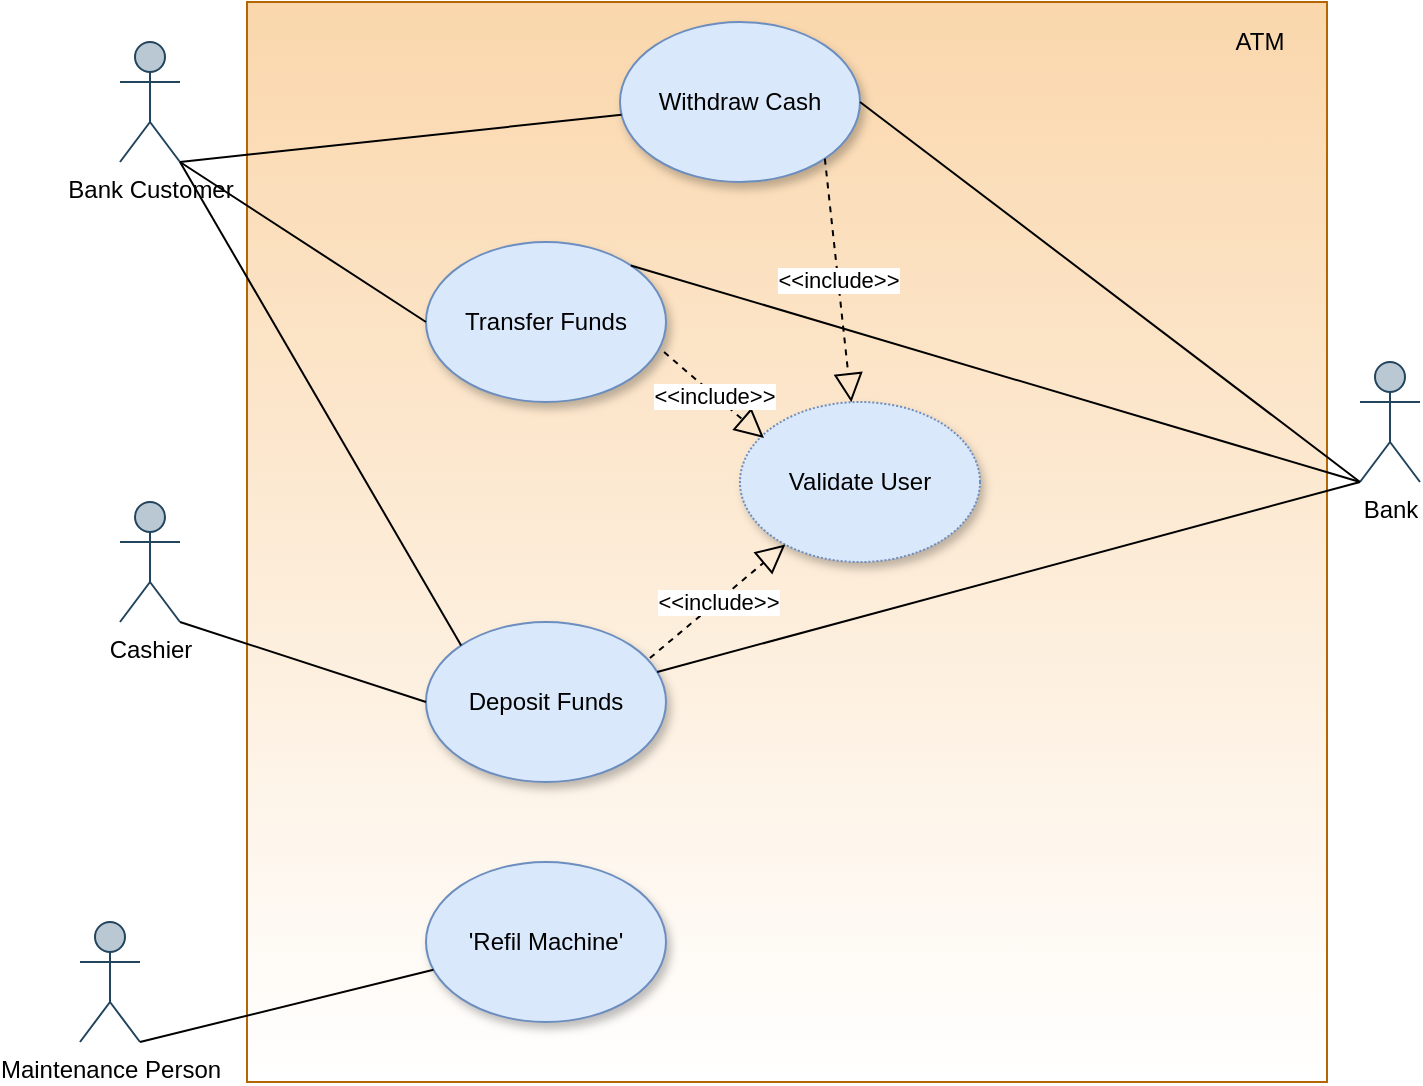 <mxfile version="12.7.1" type="google"><diagram id="in0Vvid--gqRPqj-vL4F" name="Page-1"><mxGraphModel dx="1426" dy="738" grid="1" gridSize="10" guides="1" tooltips="1" connect="1" arrows="1" fold="1" page="1" pageScale="1" pageWidth="827" pageHeight="1169" math="0" shadow="0"><root><mxCell id="0"/><mxCell id="1" parent="0"/><mxCell id="OzFyWW3lsnLeWqtIgfns-23" value="" style="whiteSpace=wrap;html=1;aspect=fixed;fillColor=#fad7ac;strokeColor=#b46504;gradientColor=#ffffff;" vertex="1" parent="1"><mxGeometry x="143.5" width="540" height="540" as="geometry"/></mxCell><mxCell id="OzFyWW3lsnLeWqtIgfns-1" value="Bank Customer" style="shape=umlActor;verticalLabelPosition=bottom;labelBackgroundColor=#ffffff;verticalAlign=top;html=1;outlineConnect=0;fillColor=#bac8d3;strokeColor=#23445d;" vertex="1" parent="1"><mxGeometry x="80" y="20" width="30" height="60" as="geometry"/></mxCell><mxCell id="OzFyWW3lsnLeWqtIgfns-2" value="Bank" style="shape=umlActor;verticalLabelPosition=bottom;labelBackgroundColor=#ffffff;verticalAlign=top;html=1;outlineConnect=0;fillColor=#bac8d3;strokeColor=#23445d;" vertex="1" parent="1"><mxGeometry x="700" y="180" width="30" height="60" as="geometry"/></mxCell><mxCell id="OzFyWW3lsnLeWqtIgfns-3" value="Cashier" style="shape=umlActor;verticalLabelPosition=bottom;labelBackgroundColor=#ffffff;verticalAlign=top;html=1;outlineConnect=0;fillColor=#bac8d3;strokeColor=#23445d;" vertex="1" parent="1"><mxGeometry x="80" y="250" width="30" height="60" as="geometry"/></mxCell><mxCell id="OzFyWW3lsnLeWqtIgfns-4" value="Maintenance Person" style="shape=umlActor;verticalLabelPosition=bottom;labelBackgroundColor=#ffffff;verticalAlign=top;html=1;outlineConnect=0;fillColor=#bac8d3;strokeColor=#23445d;" vertex="1" parent="1"><mxGeometry x="60" y="460" width="30" height="60" as="geometry"/></mxCell><mxCell id="OzFyWW3lsnLeWqtIgfns-8" value="Withdraw Cash" style="ellipse;whiteSpace=wrap;html=1;fillColor=#dae8fc;strokeColor=#6c8ebf;shadow=1;" vertex="1" parent="1"><mxGeometry x="330" y="10" width="120" height="80" as="geometry"/></mxCell><mxCell id="OzFyWW3lsnLeWqtIgfns-9" value="'Refil Machine'" style="ellipse;whiteSpace=wrap;html=1;fillColor=#dae8fc;strokeColor=#6c8ebf;shadow=1;" vertex="1" parent="1"><mxGeometry x="233" y="430" width="120" height="80" as="geometry"/></mxCell><mxCell id="OzFyWW3lsnLeWqtIgfns-10" value="Deposit Funds" style="ellipse;whiteSpace=wrap;html=1;fillColor=#dae8fc;strokeColor=#6c8ebf;shadow=1;" vertex="1" parent="1"><mxGeometry x="233" y="310" width="120" height="80" as="geometry"/></mxCell><mxCell id="OzFyWW3lsnLeWqtIgfns-11" value="Validate User" style="ellipse;whiteSpace=wrap;html=1;fillColor=#dae8fc;strokeColor=#6c8ebf;dashed=1;dashPattern=1 1;shadow=1;" vertex="1" parent="1"><mxGeometry x="390" y="200" width="120" height="80" as="geometry"/></mxCell><mxCell id="OzFyWW3lsnLeWqtIgfns-12" value="Transfer Funds" style="ellipse;whiteSpace=wrap;html=1;fillColor=#dae8fc;strokeColor=#6c8ebf;shadow=1;" vertex="1" parent="1"><mxGeometry x="233" y="120" width="120" height="80" as="geometry"/></mxCell><mxCell id="OzFyWW3lsnLeWqtIgfns-15" value="" style="endArrow=none;html=1;exitX=1;exitY=1;exitDx=0;exitDy=0;exitPerimeter=0;" edge="1" parent="1" source="OzFyWW3lsnLeWqtIgfns-1" target="OzFyWW3lsnLeWqtIgfns-8"><mxGeometry width="50" height="50" relative="1" as="geometry"><mxPoint x="80" y="600" as="sourcePoint"/><mxPoint x="130" y="550" as="targetPoint"/></mxGeometry></mxCell><mxCell id="OzFyWW3lsnLeWqtIgfns-16" value="" style="endArrow=none;html=1;entryX=0;entryY=0.5;entryDx=0;entryDy=0;" edge="1" parent="1" target="OzFyWW3lsnLeWqtIgfns-12"><mxGeometry width="50" height="50" relative="1" as="geometry"><mxPoint x="110" y="80" as="sourcePoint"/><mxPoint x="130" y="550" as="targetPoint"/></mxGeometry></mxCell><mxCell id="OzFyWW3lsnLeWqtIgfns-17" value="" style="endArrow=none;html=1;exitX=1;exitY=1;exitDx=0;exitDy=0;exitPerimeter=0;entryX=0;entryY=0;entryDx=0;entryDy=0;" edge="1" parent="1" source="OzFyWW3lsnLeWqtIgfns-1" target="OzFyWW3lsnLeWqtIgfns-10"><mxGeometry width="50" height="50" relative="1" as="geometry"><mxPoint x="80" y="600" as="sourcePoint"/><mxPoint x="130" y="550" as="targetPoint"/></mxGeometry></mxCell><mxCell id="OzFyWW3lsnLeWqtIgfns-18" value="" style="endArrow=none;html=1;exitX=1;exitY=1;exitDx=0;exitDy=0;exitPerimeter=0;entryX=0;entryY=0.5;entryDx=0;entryDy=0;" edge="1" parent="1" source="OzFyWW3lsnLeWqtIgfns-3" target="OzFyWW3lsnLeWqtIgfns-10"><mxGeometry width="50" height="50" relative="1" as="geometry"><mxPoint x="80" y="600" as="sourcePoint"/><mxPoint x="130" y="550" as="targetPoint"/></mxGeometry></mxCell><mxCell id="OzFyWW3lsnLeWqtIgfns-19" value="" style="endArrow=none;html=1;exitX=1;exitY=1;exitDx=0;exitDy=0;exitPerimeter=0;" edge="1" parent="1" source="OzFyWW3lsnLeWqtIgfns-4" target="OzFyWW3lsnLeWqtIgfns-9"><mxGeometry width="50" height="50" relative="1" as="geometry"><mxPoint x="80" y="600" as="sourcePoint"/><mxPoint x="130" y="550" as="targetPoint"/></mxGeometry></mxCell><mxCell id="OzFyWW3lsnLeWqtIgfns-20" value="" style="endArrow=none;html=1;exitX=0;exitY=1;exitDx=0;exitDy=0;exitPerimeter=0;entryX=1;entryY=0.5;entryDx=0;entryDy=0;" edge="1" parent="1" source="OzFyWW3lsnLeWqtIgfns-2" target="OzFyWW3lsnLeWqtIgfns-8"><mxGeometry width="50" height="50" relative="1" as="geometry"><mxPoint x="80" y="600" as="sourcePoint"/><mxPoint x="130" y="550" as="targetPoint"/></mxGeometry></mxCell><mxCell id="OzFyWW3lsnLeWqtIgfns-21" value="" style="endArrow=none;html=1;exitX=0;exitY=1;exitDx=0;exitDy=0;exitPerimeter=0;entryX=1;entryY=0;entryDx=0;entryDy=0;" edge="1" parent="1" source="OzFyWW3lsnLeWqtIgfns-2" target="OzFyWW3lsnLeWqtIgfns-12"><mxGeometry width="50" height="50" relative="1" as="geometry"><mxPoint x="80" y="600" as="sourcePoint"/><mxPoint x="350" y="140" as="targetPoint"/></mxGeometry></mxCell><mxCell id="OzFyWW3lsnLeWqtIgfns-22" value="" style="endArrow=none;html=1;" edge="1" parent="1" source="OzFyWW3lsnLeWqtIgfns-10"><mxGeometry width="50" height="50" relative="1" as="geometry"><mxPoint x="80" y="600" as="sourcePoint"/><mxPoint x="700" y="240" as="targetPoint"/></mxGeometry></mxCell><mxCell id="OzFyWW3lsnLeWqtIgfns-24" value="ATM" style="text;html=1;strokeColor=none;fillColor=none;align=center;verticalAlign=middle;whiteSpace=wrap;rounded=0;" vertex="1" parent="1"><mxGeometry x="630" y="10" width="40" height="20" as="geometry"/></mxCell><mxCell id="OzFyWW3lsnLeWqtIgfns-28" value="&amp;lt;&amp;lt;include&amp;gt;&amp;gt;" style="endArrow=block;dashed=1;endFill=0;endSize=12;html=1;exitX=0.992;exitY=0.688;exitDx=0;exitDy=0;exitPerimeter=0;entryX=0.1;entryY=0.225;entryDx=0;entryDy=0;entryPerimeter=0;" edge="1" parent="1" source="OzFyWW3lsnLeWqtIgfns-12" target="OzFyWW3lsnLeWqtIgfns-11"><mxGeometry width="160" relative="1" as="geometry"><mxPoint x="20" y="560" as="sourcePoint"/><mxPoint x="180" y="560" as="targetPoint"/></mxGeometry></mxCell><mxCell id="OzFyWW3lsnLeWqtIgfns-29" value="&amp;lt;&amp;lt;include&amp;gt;&amp;gt;" style="endArrow=block;dashed=1;endFill=0;endSize=12;html=1;exitX=0.933;exitY=0.225;exitDx=0;exitDy=0;exitPerimeter=0;" edge="1" parent="1" source="OzFyWW3lsnLeWqtIgfns-10" target="OzFyWW3lsnLeWqtIgfns-11"><mxGeometry width="160" relative="1" as="geometry"><mxPoint x="20" y="560" as="sourcePoint"/><mxPoint x="180" y="560" as="targetPoint"/></mxGeometry></mxCell><mxCell id="OzFyWW3lsnLeWqtIgfns-30" value="&amp;lt;&amp;lt;include&amp;gt;&amp;gt;" style="endArrow=block;dashed=1;endFill=0;endSize=12;html=1;exitX=1;exitY=1;exitDx=0;exitDy=0;" edge="1" parent="1" source="OzFyWW3lsnLeWqtIgfns-8" target="OzFyWW3lsnLeWqtIgfns-11"><mxGeometry width="160" relative="1" as="geometry"><mxPoint x="10" y="600" as="sourcePoint"/><mxPoint x="170" y="600" as="targetPoint"/></mxGeometry></mxCell></root></mxGraphModel></diagram></mxfile>